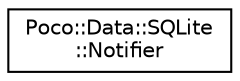digraph "Graphical Class Hierarchy"
{
 // LATEX_PDF_SIZE
  edge [fontname="Helvetica",fontsize="10",labelfontname="Helvetica",labelfontsize="10"];
  node [fontname="Helvetica",fontsize="10",shape=record];
  rankdir="LR";
  Node0 [label="Poco::Data::SQLite\l::Notifier",height=0.2,width=0.4,color="black", fillcolor="white", style="filled",URL="$classPoco_1_1Data_1_1SQLite_1_1Notifier.html",tooltip=" "];
}
